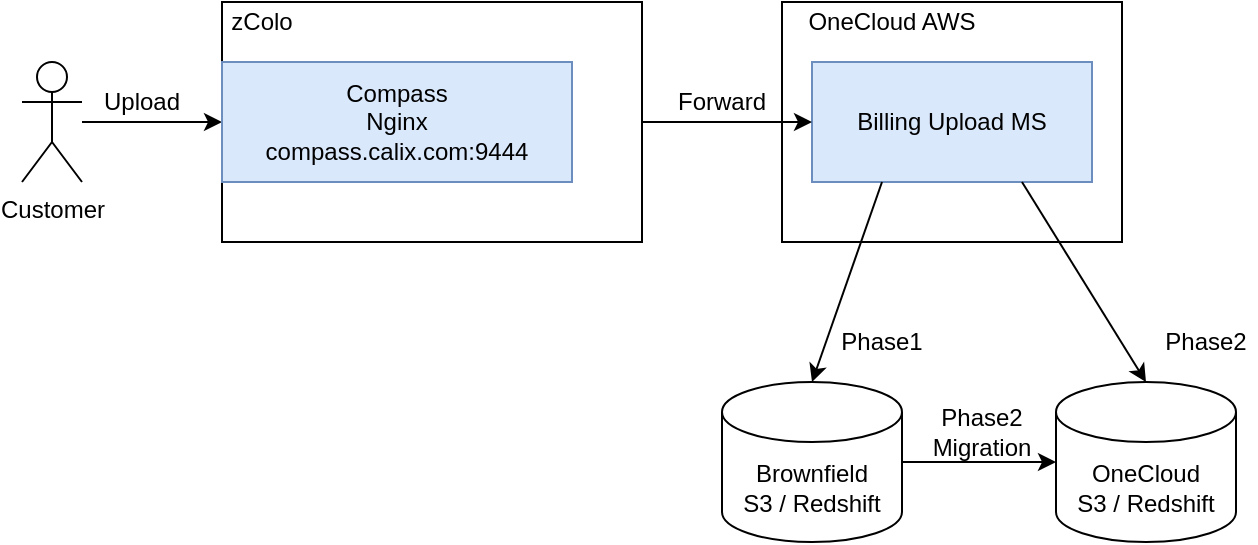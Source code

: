 <mxfile version="14.4.3" type="github"><diagram id="qOFyobXN0Mq-CiQKv2Zu" name="Page-1"><mxGraphModel dx="1319" dy="724" grid="1" gridSize="10" guides="1" tooltips="1" connect="1" arrows="1" fold="1" page="1" pageScale="1" pageWidth="850" pageHeight="1100" math="0" shadow="0"><root><mxCell id="0"/><mxCell id="1" parent="0"/><mxCell id="nw7Z1e0yYwuRSuZx_-R6-9" value="&lt;div&gt;Brownfield&lt;/div&gt;&lt;div&gt;S3 / Redshift&lt;br&gt;&lt;/div&gt;" style="shape=cylinder3;whiteSpace=wrap;html=1;boundedLbl=1;backgroundOutline=1;size=15;" vertex="1" parent="1"><mxGeometry x="400" y="300" width="90" height="80" as="geometry"/></mxCell><mxCell id="nw7Z1e0yYwuRSuZx_-R6-6" value="" style="rounded=0;whiteSpace=wrap;html=1;align=left;" vertex="1" parent="1"><mxGeometry x="430" y="110" width="170" height="120" as="geometry"/></mxCell><mxCell id="nw7Z1e0yYwuRSuZx_-R6-7" value="OneCloud AWS" style="text;html=1;strokeColor=none;fillColor=none;align=center;verticalAlign=middle;whiteSpace=wrap;rounded=0;" vertex="1" parent="1"><mxGeometry x="430" y="110" width="110" height="20" as="geometry"/></mxCell><mxCell id="nw7Z1e0yYwuRSuZx_-R6-8" value="Billing Upload MS" style="rounded=0;whiteSpace=wrap;html=1;fillColor=#dae8fc;strokeColor=#6c8ebf;" vertex="1" parent="1"><mxGeometry x="445" y="140" width="140" height="60" as="geometry"/></mxCell><mxCell id="nw7Z1e0yYwuRSuZx_-R6-10" value="&lt;div&gt;OneCloud&lt;/div&gt;&lt;div&gt;S3 / Redshift&lt;br&gt;&lt;/div&gt;" style="shape=cylinder3;whiteSpace=wrap;html=1;boundedLbl=1;backgroundOutline=1;size=15;" vertex="1" parent="1"><mxGeometry x="567" y="300" width="90" height="80" as="geometry"/></mxCell><mxCell id="nw7Z1e0yYwuRSuZx_-R6-11" value="&lt;div&gt;Customer&lt;/div&gt;" style="shape=umlActor;verticalLabelPosition=bottom;verticalAlign=top;html=1;outlineConnect=0;" vertex="1" parent="1"><mxGeometry x="50" y="140" width="30" height="60" as="geometry"/></mxCell><mxCell id="nw7Z1e0yYwuRSuZx_-R6-12" value="" style="endArrow=classic;html=1;entryX=0.5;entryY=0;entryDx=0;entryDy=0;entryPerimeter=0;exitX=0.25;exitY=1;exitDx=0;exitDy=0;" edge="1" parent="1" source="nw7Z1e0yYwuRSuZx_-R6-8" target="nw7Z1e0yYwuRSuZx_-R6-9"><mxGeometry width="50" height="50" relative="1" as="geometry"><mxPoint x="400" y="400" as="sourcePoint"/><mxPoint x="450" y="350" as="targetPoint"/></mxGeometry></mxCell><mxCell id="nw7Z1e0yYwuRSuZx_-R6-13" value="" style="endArrow=classic;html=1;entryX=0.5;entryY=0;entryDx=0;entryDy=0;entryPerimeter=0;exitX=0.75;exitY=1;exitDx=0;exitDy=0;" edge="1" parent="1" source="nw7Z1e0yYwuRSuZx_-R6-8" target="nw7Z1e0yYwuRSuZx_-R6-10"><mxGeometry width="50" height="50" relative="1" as="geometry"><mxPoint x="570" y="480" as="sourcePoint"/><mxPoint x="445" y="300" as="targetPoint"/></mxGeometry></mxCell><mxCell id="nw7Z1e0yYwuRSuZx_-R6-14" value="Phase1" style="text;html=1;strokeColor=none;fillColor=none;align=center;verticalAlign=middle;whiteSpace=wrap;rounded=0;" vertex="1" parent="1"><mxGeometry x="460" y="270" width="40" height="20" as="geometry"/></mxCell><mxCell id="nw7Z1e0yYwuRSuZx_-R6-15" value="Phase2" style="text;html=1;strokeColor=none;fillColor=none;align=center;verticalAlign=middle;whiteSpace=wrap;rounded=0;" vertex="1" parent="1"><mxGeometry x="617" y="270" width="50" height="20" as="geometry"/></mxCell><mxCell id="nw7Z1e0yYwuRSuZx_-R6-16" value="" style="endArrow=classic;html=1;entryX=0;entryY=0.5;entryDx=0;entryDy=0;entryPerimeter=0;exitX=1;exitY=0.5;exitDx=0;exitDy=0;exitPerimeter=0;" edge="1" parent="1" source="nw7Z1e0yYwuRSuZx_-R6-9" target="nw7Z1e0yYwuRSuZx_-R6-10"><mxGeometry width="50" height="50" relative="1" as="geometry"><mxPoint x="400" y="400" as="sourcePoint"/><mxPoint x="450" y="350" as="targetPoint"/></mxGeometry></mxCell><mxCell id="nw7Z1e0yYwuRSuZx_-R6-17" value="Phase2&lt;br&gt;Migration" style="text;html=1;strokeColor=none;fillColor=none;align=center;verticalAlign=middle;whiteSpace=wrap;rounded=0;" vertex="1" parent="1"><mxGeometry x="490" y="310" width="80" height="30" as="geometry"/></mxCell><mxCell id="nw7Z1e0yYwuRSuZx_-R6-18" value="" style="endArrow=classic;html=1;entryX=0;entryY=0.5;entryDx=0;entryDy=0;" edge="1" parent="1" source="nw7Z1e0yYwuRSuZx_-R6-11" target="nw7Z1e0yYwuRSuZx_-R6-1"><mxGeometry width="50" height="50" relative="1" as="geometry"><mxPoint x="400" y="400" as="sourcePoint"/><mxPoint x="450" y="350" as="targetPoint"/></mxGeometry></mxCell><mxCell id="nw7Z1e0yYwuRSuZx_-R6-19" value="" style="endArrow=classic;html=1;entryX=0;entryY=0.5;entryDx=0;entryDy=0;exitX=1;exitY=0.5;exitDx=0;exitDy=0;" edge="1" parent="1" source="nw7Z1e0yYwuRSuZx_-R6-1" target="nw7Z1e0yYwuRSuZx_-R6-8"><mxGeometry width="50" height="50" relative="1" as="geometry"><mxPoint x="80" y="170" as="sourcePoint"/><mxPoint x="150" y="170" as="targetPoint"/></mxGeometry></mxCell><mxCell id="nw7Z1e0yYwuRSuZx_-R6-20" value="Upload" style="text;html=1;strokeColor=none;fillColor=none;align=center;verticalAlign=middle;whiteSpace=wrap;rounded=0;" vertex="1" parent="1"><mxGeometry x="90" y="150" width="40" height="20" as="geometry"/></mxCell><mxCell id="nw7Z1e0yYwuRSuZx_-R6-2" value="" style="rounded=0;whiteSpace=wrap;html=1;align=left;" vertex="1" parent="1"><mxGeometry x="150" y="110" width="210" height="120" as="geometry"/></mxCell><mxCell id="nw7Z1e0yYwuRSuZx_-R6-3" value="zColo" style="text;html=1;strokeColor=none;fillColor=none;align=center;verticalAlign=middle;whiteSpace=wrap;rounded=0;" vertex="1" parent="1"><mxGeometry x="150" y="110" width="40" height="20" as="geometry"/></mxCell><mxCell id="nw7Z1e0yYwuRSuZx_-R6-1" value="Compass&lt;br&gt;&lt;div&gt;Nginx&lt;/div&gt;&lt;div&gt;compass.calix.com:9444&lt;br&gt;&lt;/div&gt;" style="rounded=0;whiteSpace=wrap;html=1;fillColor=#dae8fc;strokeColor=#6c8ebf;" vertex="1" parent="1"><mxGeometry x="150" y="140" width="175" height="60" as="geometry"/></mxCell><mxCell id="nw7Z1e0yYwuRSuZx_-R6-21" value="Forward" style="text;html=1;strokeColor=none;fillColor=none;align=center;verticalAlign=middle;whiteSpace=wrap;rounded=0;" vertex="1" parent="1"><mxGeometry x="380" y="150" width="40" height="20" as="geometry"/></mxCell></root></mxGraphModel></diagram></mxfile>